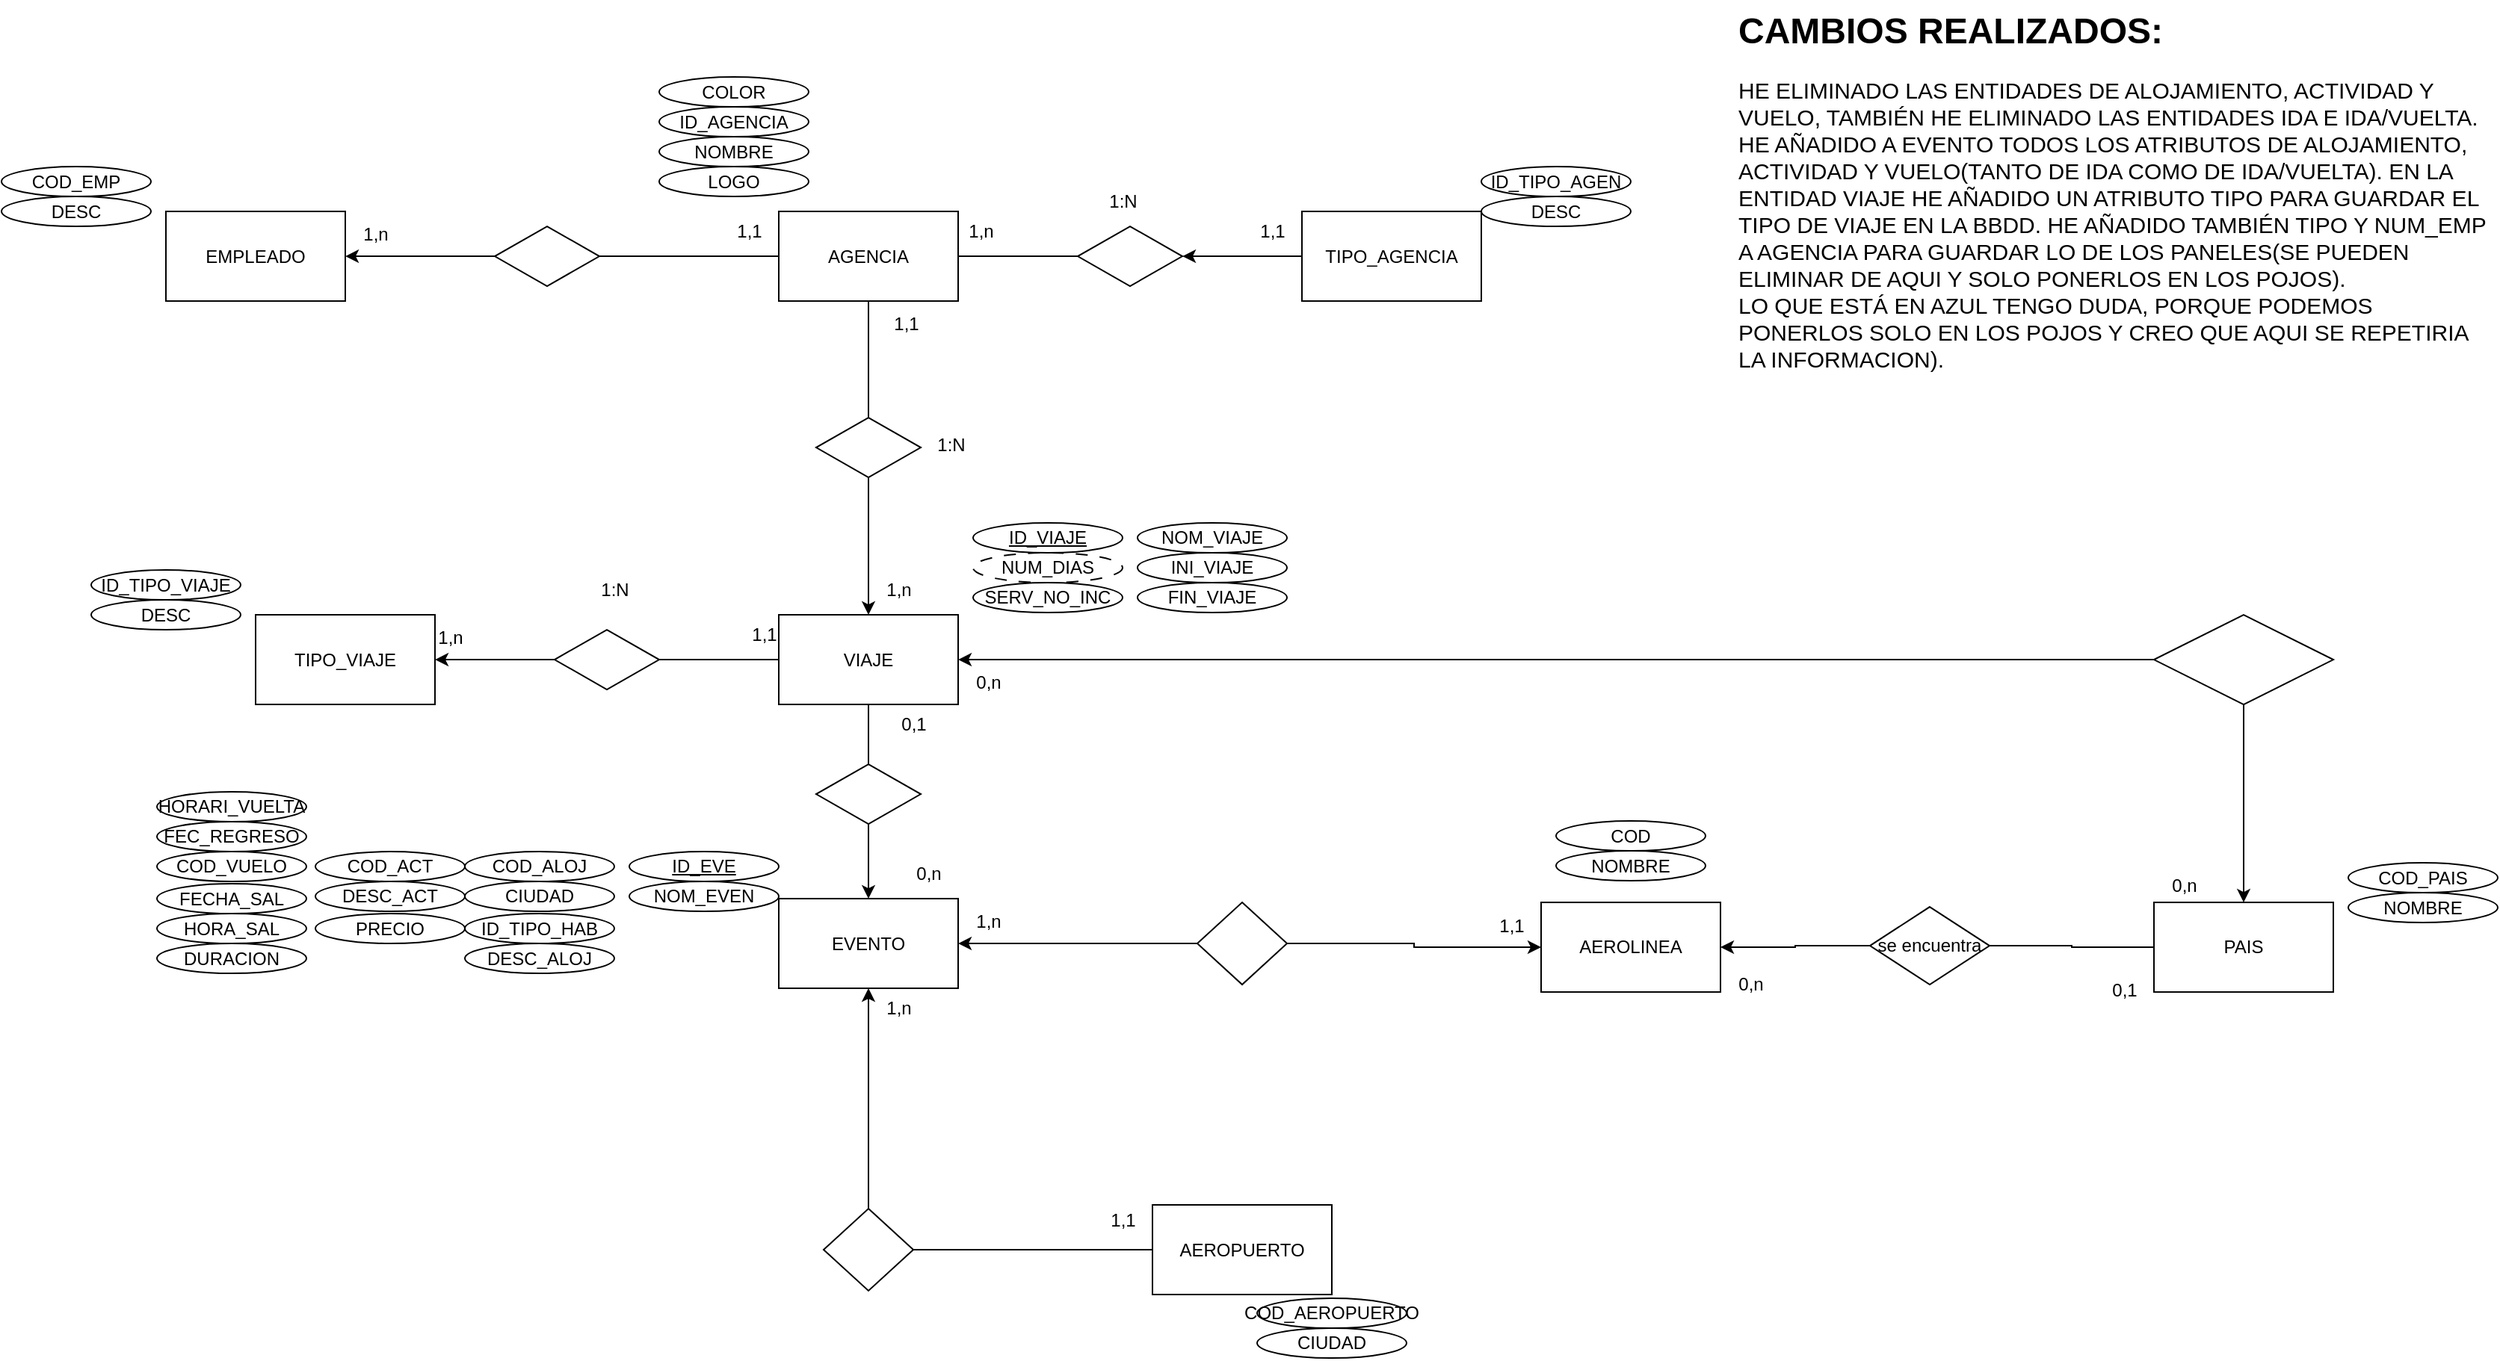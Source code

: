 <mxfile version="26.0.10" pages="3">
  <diagram name="Página-1" id="IXX4sXxR9n61sMsRVrgs">
    <mxGraphModel grid="1" page="1" gridSize="10" guides="1" tooltips="1" connect="1" arrows="1" fold="1" pageScale="1" pageWidth="827" pageHeight="1169" math="0" shadow="0">
      <root>
        <mxCell id="0" />
        <mxCell id="1" parent="0" />
        <mxCell id="qJpEwiQ49pHDcVvGQnz9-144" value="EVENTO" style="rounded=0;whiteSpace=wrap;html=1;" vertex="1" parent="1">
          <mxGeometry x="780" y="779.514" width="120" height="60" as="geometry" />
        </mxCell>
        <mxCell id="qJpEwiQ49pHDcVvGQnz9-145" value="" style="edgeStyle=orthogonalEdgeStyle;rounded=0;orthogonalLoop=1;jettySize=auto;html=1;endArrow=none;startFill=0;" edge="1" parent="1" source="qJpEwiQ49pHDcVvGQnz9-147" target="qJpEwiQ49pHDcVvGQnz9-155">
          <mxGeometry relative="1" as="geometry" />
        </mxCell>
        <mxCell id="qJpEwiQ49pHDcVvGQnz9-146" style="edgeStyle=orthogonalEdgeStyle;rounded=0;orthogonalLoop=1;jettySize=auto;html=1;entryX=0;entryY=0.5;entryDx=0;entryDy=0;endArrow=none;startFill=1;startArrow=classic;" edge="1" parent="1" source="qJpEwiQ49pHDcVvGQnz9-147" target="qJpEwiQ49pHDcVvGQnz9-239">
          <mxGeometry relative="1" as="geometry" />
        </mxCell>
        <mxCell id="qJpEwiQ49pHDcVvGQnz9-147" value="VIAJE" style="rounded=0;whiteSpace=wrap;html=1;" vertex="1" parent="1">
          <mxGeometry x="780" y="589.514" width="120" height="60" as="geometry" />
        </mxCell>
        <mxCell id="qJpEwiQ49pHDcVvGQnz9-151" style="edgeStyle=orthogonalEdgeStyle;rounded=0;orthogonalLoop=1;jettySize=auto;html=1;endArrow=none;startFill=1;startArrow=classic;exitX=0.5;exitY=1;exitDx=0;exitDy=0;entryX=0.5;entryY=0;entryDx=0;entryDy=0;" edge="1" parent="1" source="qJpEwiQ49pHDcVvGQnz9-144" target="qJpEwiQ49pHDcVvGQnz9-238">
          <mxGeometry relative="1" as="geometry">
            <mxPoint x="820" y="1490" as="targetPoint" />
            <mxPoint x="1200" y="1159.514" as="sourcePoint" />
          </mxGeometry>
        </mxCell>
        <mxCell id="qJpEwiQ49pHDcVvGQnz9-154" value="" style="edgeStyle=orthogonalEdgeStyle;rounded=0;orthogonalLoop=1;jettySize=auto;html=1;" edge="1" parent="1" source="qJpEwiQ49pHDcVvGQnz9-155" target="qJpEwiQ49pHDcVvGQnz9-144">
          <mxGeometry relative="1" as="geometry" />
        </mxCell>
        <mxCell id="qJpEwiQ49pHDcVvGQnz9-155" value="" style="rhombus;whiteSpace=wrap;html=1;" vertex="1" parent="1">
          <mxGeometry x="805" y="689.514" width="70" height="40" as="geometry" />
        </mxCell>
        <mxCell id="qJpEwiQ49pHDcVvGQnz9-156" value="" style="edgeStyle=orthogonalEdgeStyle;rounded=0;orthogonalLoop=1;jettySize=auto;html=1;endArrow=none;startFill=0;" edge="1" parent="1" source="qJpEwiQ49pHDcVvGQnz9-157" target="qJpEwiQ49pHDcVvGQnz9-260">
          <mxGeometry relative="1" as="geometry" />
        </mxCell>
        <mxCell id="qJpEwiQ49pHDcVvGQnz9-157" value="se encuentra" style="rhombus;whiteSpace=wrap;html=1;" vertex="1" parent="1">
          <mxGeometry x="1510" y="785.02" width="80" height="52" as="geometry" />
        </mxCell>
        <mxCell id="qJpEwiQ49pHDcVvGQnz9-161" value="NOM_VIAJE" style="ellipse;whiteSpace=wrap;html=1;" vertex="1" parent="1">
          <mxGeometry x="1020" y="528.004" width="100" height="20" as="geometry" />
        </mxCell>
        <mxCell id="qJpEwiQ49pHDcVvGQnz9-162" value="NUM_DIAS" style="ellipse;whiteSpace=wrap;html=1;dashed=1;dashPattern=8 8;" vertex="1" parent="1">
          <mxGeometry x="910" y="548.004" width="100" height="20" as="geometry" />
        </mxCell>
        <mxCell id="qJpEwiQ49pHDcVvGQnz9-163" value="SERV_NO_INC" style="ellipse;whiteSpace=wrap;html=1;" vertex="1" parent="1">
          <mxGeometry x="910" y="568.004" width="100" height="20" as="geometry" />
        </mxCell>
        <mxCell id="qJpEwiQ49pHDcVvGQnz9-164" value="FIN_VIAJE" style="ellipse;whiteSpace=wrap;html=1;" vertex="1" parent="1">
          <mxGeometry x="1020" y="568.004" width="100" height="20" as="geometry" />
        </mxCell>
        <mxCell id="qJpEwiQ49pHDcVvGQnz9-165" value="INI_VIAJE" style="ellipse;whiteSpace=wrap;html=1;" vertex="1" parent="1">
          <mxGeometry x="1020" y="548.004" width="100" height="20" as="geometry" />
        </mxCell>
        <mxCell id="qJpEwiQ49pHDcVvGQnz9-166" value="&lt;u&gt;ID_VIAJE&lt;/u&gt;" style="ellipse;whiteSpace=wrap;html=1;" vertex="1" parent="1">
          <mxGeometry x="910" y="528.004" width="100" height="20" as="geometry" />
        </mxCell>
        <mxCell id="qJpEwiQ49pHDcVvGQnz9-167" value="NOM_EVEN" style="ellipse;whiteSpace=wrap;html=1;" vertex="1" parent="1">
          <mxGeometry x="680" y="768.004" width="100" height="20" as="geometry" />
        </mxCell>
        <mxCell id="qJpEwiQ49pHDcVvGQnz9-173" value="HORARI_VUELTA" style="ellipse;whiteSpace=wrap;html=1;" vertex="1" parent="1">
          <mxGeometry x="364" y="708.004" width="100" height="20" as="geometry" />
        </mxCell>
        <mxCell id="qJpEwiQ49pHDcVvGQnz9-174" value="CIUDAD" style="ellipse;whiteSpace=wrap;html=1;" vertex="1" parent="1">
          <mxGeometry x="570" y="768.004" width="100" height="20" as="geometry" />
        </mxCell>
        <mxCell id="qJpEwiQ49pHDcVvGQnz9-177" value="DESC_ACT" style="ellipse;whiteSpace=wrap;html=1;" vertex="1" parent="1">
          <mxGeometry x="470" y="768.004" width="100" height="20" as="geometry" />
        </mxCell>
        <mxCell id="qJpEwiQ49pHDcVvGQnz9-179" value="PRECIO" style="ellipse;whiteSpace=wrap;html=1;" vertex="1" parent="1">
          <mxGeometry x="470" y="789.514" width="100" height="20" as="geometry" />
        </mxCell>
        <mxCell id="qJpEwiQ49pHDcVvGQnz9-180" value="" style="edgeStyle=orthogonalEdgeStyle;rounded=0;orthogonalLoop=1;jettySize=auto;html=1;" edge="1" parent="1" source="qJpEwiQ49pHDcVvGQnz9-185" target="qJpEwiQ49pHDcVvGQnz9-183">
          <mxGeometry relative="1" as="geometry">
            <Array as="points">
              <mxPoint x="835" y="482.514" />
            </Array>
          </mxGeometry>
        </mxCell>
        <mxCell id="qJpEwiQ49pHDcVvGQnz9-181" value="AGENCIA" style="rounded=0;whiteSpace=wrap;html=1;" vertex="1" parent="1">
          <mxGeometry x="780" y="319.514" width="120" height="60" as="geometry" />
        </mxCell>
        <mxCell id="qJpEwiQ49pHDcVvGQnz9-182" value="" style="edgeStyle=orthogonalEdgeStyle;rounded=0;orthogonalLoop=1;jettySize=auto;html=1;" edge="1" parent="1" source="qJpEwiQ49pHDcVvGQnz9-185" target="qJpEwiQ49pHDcVvGQnz9-147">
          <mxGeometry relative="1" as="geometry" />
        </mxCell>
        <mxCell id="qJpEwiQ49pHDcVvGQnz9-183" value="1:N" style="text;html=1;align=center;verticalAlign=middle;resizable=0;points=[];autosize=1;strokeColor=none;fillColor=none;" vertex="1" parent="1">
          <mxGeometry x="875" y="460.514" width="40" height="30" as="geometry" />
        </mxCell>
        <mxCell id="qJpEwiQ49pHDcVvGQnz9-184" value="" style="edgeStyle=orthogonalEdgeStyle;rounded=0;orthogonalLoop=1;jettySize=auto;html=1;endArrow=none;startFill=0;" edge="1" parent="1" source="qJpEwiQ49pHDcVvGQnz9-181" target="qJpEwiQ49pHDcVvGQnz9-185">
          <mxGeometry relative="1" as="geometry">
            <mxPoint x="835" y="389.514" as="sourcePoint" />
            <mxPoint x="860" y="482.514" as="targetPoint" />
            <Array as="points" />
          </mxGeometry>
        </mxCell>
        <mxCell id="qJpEwiQ49pHDcVvGQnz9-185" value="" style="rhombus;whiteSpace=wrap;html=1;" vertex="1" parent="1">
          <mxGeometry x="805" y="457.514" width="70" height="40" as="geometry" />
        </mxCell>
        <mxCell id="qJpEwiQ49pHDcVvGQnz9-186" value="COLOR" style="ellipse;whiteSpace=wrap;html=1;" vertex="1" parent="1">
          <mxGeometry x="700" y="229.514" width="100" height="20" as="geometry" />
        </mxCell>
        <mxCell id="qJpEwiQ49pHDcVvGQnz9-187" value="LOGO" style="ellipse;whiteSpace=wrap;html=1;" vertex="1" parent="1">
          <mxGeometry x="700" y="289.514" width="100" height="20" as="geometry" />
        </mxCell>
        <mxCell id="qJpEwiQ49pHDcVvGQnz9-188" value="NOMBRE" style="ellipse;whiteSpace=wrap;html=1;" vertex="1" parent="1">
          <mxGeometry x="700" y="269.514" width="100" height="20" as="geometry" />
        </mxCell>
        <mxCell id="qJpEwiQ49pHDcVvGQnz9-189" value="&lt;u&gt;ID_EVE&lt;/u&gt;" style="ellipse;whiteSpace=wrap;html=1;" vertex="1" parent="1">
          <mxGeometry x="680" y="748.004" width="100" height="20" as="geometry" />
        </mxCell>
        <mxCell id="qJpEwiQ49pHDcVvGQnz9-190" value="COD_ALOJ" style="ellipse;whiteSpace=wrap;html=1;" vertex="1" parent="1">
          <mxGeometry x="570" y="748.004" width="100" height="20" as="geometry" />
        </mxCell>
        <mxCell id="qJpEwiQ49pHDcVvGQnz9-193" value="COD_PAIS" style="ellipse;whiteSpace=wrap;html=1;" vertex="1" parent="1">
          <mxGeometry x="1830" y="755.514" width="100" height="20" as="geometry" />
        </mxCell>
        <mxCell id="qJpEwiQ49pHDcVvGQnz9-194" value="NOMBRE" style="ellipse;whiteSpace=wrap;html=1;" vertex="1" parent="1">
          <mxGeometry x="1830" y="775.514" width="100" height="20" as="geometry" />
        </mxCell>
        <mxCell id="qJpEwiQ49pHDcVvGQnz9-195" value="ID_AGENCIA" style="ellipse;whiteSpace=wrap;html=1;" vertex="1" parent="1">
          <mxGeometry x="700" y="249.514" width="100" height="20" as="geometry" />
        </mxCell>
        <mxCell id="qJpEwiQ49pHDcVvGQnz9-196" value="" style="edgeStyle=orthogonalEdgeStyle;rounded=0;orthogonalLoop=1;jettySize=auto;html=1;endArrow=none;startFill=1;startArrow=classic;" edge="1" parent="1" source="qJpEwiQ49pHDcVvGQnz9-197" target="qJpEwiQ49pHDcVvGQnz9-201">
          <mxGeometry relative="1" as="geometry" />
        </mxCell>
        <mxCell id="qJpEwiQ49pHDcVvGQnz9-197" value="EMPLEADO" style="rounded=0;whiteSpace=wrap;html=1;" vertex="1" parent="1">
          <mxGeometry x="370" y="319.514" width="120" height="60" as="geometry" />
        </mxCell>
        <mxCell id="qJpEwiQ49pHDcVvGQnz9-198" value="COD_EMP" style="ellipse;whiteSpace=wrap;html=1;" vertex="1" parent="1">
          <mxGeometry x="260" y="289.514" width="100" height="20" as="geometry" />
        </mxCell>
        <mxCell id="qJpEwiQ49pHDcVvGQnz9-199" value="DESC" style="ellipse;whiteSpace=wrap;html=1;" vertex="1" parent="1">
          <mxGeometry x="260" y="309.514" width="100" height="20" as="geometry" />
        </mxCell>
        <mxCell id="qJpEwiQ49pHDcVvGQnz9-200" style="edgeStyle=orthogonalEdgeStyle;rounded=0;orthogonalLoop=1;jettySize=auto;html=1;entryX=0;entryY=0.5;entryDx=0;entryDy=0;endArrow=none;startFill=0;" edge="1" parent="1" source="qJpEwiQ49pHDcVvGQnz9-201" target="qJpEwiQ49pHDcVvGQnz9-181">
          <mxGeometry relative="1" as="geometry">
            <Array as="points">
              <mxPoint x="690" y="350" />
              <mxPoint x="690" y="350" />
            </Array>
          </mxGeometry>
        </mxCell>
        <mxCell id="qJpEwiQ49pHDcVvGQnz9-201" value="" style="rhombus;whiteSpace=wrap;html=1;" vertex="1" parent="1">
          <mxGeometry x="590" y="329.514" width="70" height="40" as="geometry" />
        </mxCell>
        <mxCell id="qJpEwiQ49pHDcVvGQnz9-202" value="COD_VUELO" style="ellipse;whiteSpace=wrap;html=1;" vertex="1" parent="1">
          <mxGeometry x="364" y="748.004" width="100" height="20" as="geometry" />
        </mxCell>
        <mxCell id="qJpEwiQ49pHDcVvGQnz9-203" value="" style="edgeStyle=orthogonalEdgeStyle;rounded=0;orthogonalLoop=1;jettySize=auto;html=1;endArrow=none;startFill=1;startArrow=classic;" edge="1" parent="1" source="qJpEwiQ49pHDcVvGQnz9-204" target="qJpEwiQ49pHDcVvGQnz9-157">
          <mxGeometry relative="1" as="geometry" />
        </mxCell>
        <mxCell id="qJpEwiQ49pHDcVvGQnz9-204" value="AEROLINEA" style="rounded=0;whiteSpace=wrap;html=1;" vertex="1" parent="1">
          <mxGeometry x="1290" y="782.024" width="120" height="60" as="geometry" />
        </mxCell>
        <mxCell id="qJpEwiQ49pHDcVvGQnz9-205" value="NOMBRE" style="ellipse;whiteSpace=wrap;html=1;" vertex="1" parent="1">
          <mxGeometry x="1300" y="747.514" width="100" height="20" as="geometry" />
        </mxCell>
        <mxCell id="qJpEwiQ49pHDcVvGQnz9-206" value="COD" style="ellipse;whiteSpace=wrap;html=1;" vertex="1" parent="1">
          <mxGeometry x="1300" y="727.514" width="100" height="20" as="geometry" />
        </mxCell>
        <mxCell id="qJpEwiQ49pHDcVvGQnz9-210" value="FECHA_SAL" style="ellipse;whiteSpace=wrap;html=1;" vertex="1" parent="1">
          <mxGeometry x="364" y="769.514" width="100" height="20" as="geometry" />
        </mxCell>
        <mxCell id="qJpEwiQ49pHDcVvGQnz9-211" value="DURACION" style="ellipse;whiteSpace=wrap;html=1;" vertex="1" parent="1">
          <mxGeometry x="364" y="809.514" width="100" height="20" as="geometry" />
        </mxCell>
        <mxCell id="qJpEwiQ49pHDcVvGQnz9-212" value="HORA_SAL" style="ellipse;whiteSpace=wrap;html=1;" vertex="1" parent="1">
          <mxGeometry x="364" y="789.514" width="100" height="20" as="geometry" />
        </mxCell>
        <mxCell id="qJpEwiQ49pHDcVvGQnz9-213" value="FEC_REGRESO" style="ellipse;whiteSpace=wrap;html=1;" vertex="1" parent="1">
          <mxGeometry x="364" y="728.004" width="100" height="20" as="geometry" />
        </mxCell>
        <mxCell id="qJpEwiQ49pHDcVvGQnz9-214" value="ID_TIPO_AGEN" style="ellipse;whiteSpace=wrap;html=1;" vertex="1" parent="1">
          <mxGeometry x="1250" y="289.514" width="100" height="20" as="geometry" />
        </mxCell>
        <mxCell id="qJpEwiQ49pHDcVvGQnz9-218" value="ID_TIPO_HAB" style="ellipse;whiteSpace=wrap;html=1;" vertex="1" parent="1">
          <mxGeometry x="570" y="789.514" width="100" height="20" as="geometry" />
        </mxCell>
        <mxCell id="qJpEwiQ49pHDcVvGQnz9-219" value="DESC_ALOJ" style="ellipse;whiteSpace=wrap;html=1;" vertex="1" parent="1">
          <mxGeometry x="570" y="809.514" width="100" height="20" as="geometry" />
        </mxCell>
        <mxCell id="qJpEwiQ49pHDcVvGQnz9-220" value="" style="edgeStyle=orthogonalEdgeStyle;rounded=0;orthogonalLoop=1;jettySize=auto;html=1;endArrow=classic;startFill=0;endFill=1;" edge="1" parent="1" source="qJpEwiQ49pHDcVvGQnz9-221" target="qJpEwiQ49pHDcVvGQnz9-224">
          <mxGeometry relative="1" as="geometry" />
        </mxCell>
        <mxCell id="qJpEwiQ49pHDcVvGQnz9-221" value="TIPO_AGENCIA" style="rounded=0;whiteSpace=wrap;html=1;" vertex="1" parent="1">
          <mxGeometry x="1130" y="319.514" width="120" height="60" as="geometry" />
        </mxCell>
        <mxCell id="qJpEwiQ49pHDcVvGQnz9-222" value="DESC" style="ellipse;whiteSpace=wrap;html=1;" vertex="1" parent="1">
          <mxGeometry x="1250" y="309.514" width="100" height="20" as="geometry" />
        </mxCell>
        <mxCell id="qJpEwiQ49pHDcVvGQnz9-223" value="" style="edgeStyle=orthogonalEdgeStyle;rounded=0;orthogonalLoop=1;jettySize=auto;html=1;endArrow=none;startFill=0;" edge="1" parent="1" source="qJpEwiQ49pHDcVvGQnz9-224" target="qJpEwiQ49pHDcVvGQnz9-181">
          <mxGeometry relative="1" as="geometry" />
        </mxCell>
        <mxCell id="qJpEwiQ49pHDcVvGQnz9-224" value="" style="rhombus;whiteSpace=wrap;html=1;" vertex="1" parent="1">
          <mxGeometry x="980" y="329.514" width="70" height="40" as="geometry" />
        </mxCell>
        <mxCell id="qJpEwiQ49pHDcVvGQnz9-225" value="" style="edgeStyle=orthogonalEdgeStyle;rounded=0;orthogonalLoop=1;jettySize=auto;html=1;endArrow=none;startFill=1;startArrow=classic;" edge="1" parent="1" source="qJpEwiQ49pHDcVvGQnz9-226" target="qJpEwiQ49pHDcVvGQnz9-228">
          <mxGeometry relative="1" as="geometry" />
        </mxCell>
        <mxCell id="qJpEwiQ49pHDcVvGQnz9-226" value="TIPO_VIAJE" style="rounded=0;whiteSpace=wrap;html=1;" vertex="1" parent="1">
          <mxGeometry x="430" y="589.514" width="120" height="60" as="geometry" />
        </mxCell>
        <mxCell id="qJpEwiQ49pHDcVvGQnz9-227" value="" style="edgeStyle=orthogonalEdgeStyle;rounded=0;orthogonalLoop=1;jettySize=auto;html=1;endArrow=none;startFill=0;" edge="1" parent="1" source="qJpEwiQ49pHDcVvGQnz9-228" target="qJpEwiQ49pHDcVvGQnz9-147">
          <mxGeometry relative="1" as="geometry" />
        </mxCell>
        <mxCell id="qJpEwiQ49pHDcVvGQnz9-228" value="" style="rhombus;whiteSpace=wrap;html=1;" vertex="1" parent="1">
          <mxGeometry x="630" y="599.514" width="70" height="40" as="geometry" />
        </mxCell>
        <mxCell id="qJpEwiQ49pHDcVvGQnz9-229" value="ID_TIPO_VIAJE" style="ellipse;whiteSpace=wrap;html=1;" vertex="1" parent="1">
          <mxGeometry x="320" y="559.514" width="100" height="20" as="geometry" />
        </mxCell>
        <mxCell id="qJpEwiQ49pHDcVvGQnz9-230" value="&lt;font style=&quot;color: rgb(0, 0, 0);&quot;&gt;DESC&lt;/font&gt;" style="ellipse;whiteSpace=wrap;html=1;" vertex="1" parent="1">
          <mxGeometry x="320" y="579.514" width="100" height="20" as="geometry" />
        </mxCell>
        <mxCell id="qJpEwiQ49pHDcVvGQnz9-231" value="1:N" style="text;html=1;align=center;verticalAlign=middle;resizable=0;points=[];autosize=1;strokeColor=none;fillColor=none;" vertex="1" parent="1">
          <mxGeometry x="650" y="558" width="40" height="30" as="geometry" />
        </mxCell>
        <mxCell id="qJpEwiQ49pHDcVvGQnz9-232" value="1:N" style="text;html=1;align=center;verticalAlign=middle;resizable=0;points=[];autosize=1;strokeColor=none;fillColor=none;" vertex="1" parent="1">
          <mxGeometry x="990" y="298" width="40" height="30" as="geometry" />
        </mxCell>
        <mxCell id="qJpEwiQ49pHDcVvGQnz9-234" value="AEROPUERTO" style="rounded=0;whiteSpace=wrap;html=1;" vertex="1" parent="1">
          <mxGeometry x="1030" y="984.504" width="120" height="60" as="geometry" />
        </mxCell>
        <mxCell id="qJpEwiQ49pHDcVvGQnz9-235" value="CIUDAD" style="ellipse;whiteSpace=wrap;html=1;" vertex="1" parent="1">
          <mxGeometry x="1100" y="1067.004" width="100" height="20" as="geometry" />
        </mxCell>
        <mxCell id="qJpEwiQ49pHDcVvGQnz9-236" value="COD_AEROPUERTO" style="ellipse;whiteSpace=wrap;html=1;" vertex="1" parent="1">
          <mxGeometry x="1100" y="1047.004" width="100" height="20" as="geometry" />
        </mxCell>
        <mxCell id="qJpEwiQ49pHDcVvGQnz9-237" value="" style="edgeStyle=orthogonalEdgeStyle;rounded=0;orthogonalLoop=1;jettySize=auto;html=1;endArrow=none;startFill=0;" edge="1" parent="1" source="qJpEwiQ49pHDcVvGQnz9-238" target="qJpEwiQ49pHDcVvGQnz9-234">
          <mxGeometry relative="1" as="geometry" />
        </mxCell>
        <mxCell id="qJpEwiQ49pHDcVvGQnz9-238" value="" style="rhombus;whiteSpace=wrap;html=1;rounded=0;" vertex="1" parent="1">
          <mxGeometry x="810" y="987.004" width="60" height="55" as="geometry" />
        </mxCell>
        <mxCell id="qJpEwiQ49pHDcVvGQnz9-239" value="" style="rhombus;whiteSpace=wrap;html=1;" vertex="1" parent="1">
          <mxGeometry x="1700" y="589.51" width="120" height="60" as="geometry" />
        </mxCell>
        <mxCell id="qJpEwiQ49pHDcVvGQnz9-240" value="COD_ACT" style="ellipse;whiteSpace=wrap;html=1;" vertex="1" parent="1">
          <mxGeometry x="470" y="748.004" width="100" height="20" as="geometry" />
        </mxCell>
        <mxCell id="qJpEwiQ49pHDcVvGQnz9-241" value="1,1" style="text;html=1;align=center;verticalAlign=middle;resizable=0;points=[];autosize=1;strokeColor=none;fillColor=none;" vertex="1" parent="1">
          <mxGeometry x="740" y="318" width="40" height="30" as="geometry" />
        </mxCell>
        <mxCell id="qJpEwiQ49pHDcVvGQnz9-242" value="1,n" style="text;html=1;align=center;verticalAlign=middle;resizable=0;points=[];autosize=1;strokeColor=none;fillColor=none;" vertex="1" parent="1">
          <mxGeometry x="490" y="319.51" width="40" height="30" as="geometry" />
        </mxCell>
        <mxCell id="qJpEwiQ49pHDcVvGQnz9-243" value="1,1" style="text;html=1;align=center;verticalAlign=middle;resizable=0;points=[];autosize=1;strokeColor=none;fillColor=none;" vertex="1" parent="1">
          <mxGeometry x="1090" y="318" width="40" height="30" as="geometry" />
        </mxCell>
        <mxCell id="qJpEwiQ49pHDcVvGQnz9-244" value="1,n" style="text;html=1;align=center;verticalAlign=middle;resizable=0;points=[];autosize=1;strokeColor=none;fillColor=none;" vertex="1" parent="1">
          <mxGeometry x="895" y="318" width="40" height="30" as="geometry" />
        </mxCell>
        <mxCell id="qJpEwiQ49pHDcVvGQnz9-245" value="1,n" style="text;html=1;align=center;verticalAlign=middle;resizable=0;points=[];autosize=1;strokeColor=none;fillColor=none;" vertex="1" parent="1">
          <mxGeometry x="840" y="558" width="40" height="30" as="geometry" />
        </mxCell>
        <mxCell id="qJpEwiQ49pHDcVvGQnz9-246" value="1,1" style="text;html=1;align=center;verticalAlign=middle;resizable=0;points=[];autosize=1;strokeColor=none;fillColor=none;" vertex="1" parent="1">
          <mxGeometry x="845" y="379.51" width="40" height="30" as="geometry" />
        </mxCell>
        <mxCell id="qJpEwiQ49pHDcVvGQnz9-247" value="1,n" style="text;html=1;align=center;verticalAlign=middle;resizable=0;points=[];autosize=1;strokeColor=none;fillColor=none;" vertex="1" parent="1">
          <mxGeometry x="540" y="589.51" width="40" height="30" as="geometry" />
        </mxCell>
        <mxCell id="qJpEwiQ49pHDcVvGQnz9-248" value="1,1" style="text;html=1;align=center;verticalAlign=middle;resizable=0;points=[];autosize=1;strokeColor=none;fillColor=none;" vertex="1" parent="1">
          <mxGeometry x="750" y="588" width="40" height="30" as="geometry" />
        </mxCell>
        <mxCell id="qJpEwiQ49pHDcVvGQnz9-251" value="1,1" style="text;html=1;align=center;verticalAlign=middle;resizable=0;points=[];autosize=1;strokeColor=none;fillColor=none;" vertex="1" parent="1">
          <mxGeometry x="990" y="980" width="40" height="30" as="geometry" />
        </mxCell>
        <mxCell id="qJpEwiQ49pHDcVvGQnz9-257" value="0,n" style="text;html=1;align=center;verticalAlign=middle;resizable=0;points=[];autosize=1;strokeColor=none;fillColor=none;" vertex="1" parent="1">
          <mxGeometry x="1410" y="822.02" width="40" height="30" as="geometry" />
        </mxCell>
        <mxCell id="qJpEwiQ49pHDcVvGQnz9-258" value="0,n" style="text;html=1;align=center;verticalAlign=middle;resizable=0;points=[];autosize=1;strokeColor=none;fillColor=none;" vertex="1" parent="1">
          <mxGeometry x="900" y="619.51" width="40" height="30" as="geometry" />
        </mxCell>
        <mxCell id="qJpEwiQ49pHDcVvGQnz9-259" value="" style="edgeStyle=orthogonalEdgeStyle;rounded=0;orthogonalLoop=1;jettySize=auto;html=1;" edge="1" parent="1" source="qJpEwiQ49pHDcVvGQnz9-239" target="qJpEwiQ49pHDcVvGQnz9-260">
          <mxGeometry relative="1" as="geometry">
            <mxPoint x="2340" y="1460" as="targetPoint" />
            <Array as="points" />
            <mxPoint x="2340" y="650" as="sourcePoint" />
          </mxGeometry>
        </mxCell>
        <mxCell id="qJpEwiQ49pHDcVvGQnz9-260" value="PAIS" style="rounded=0;whiteSpace=wrap;html=1;" vertex="1" parent="1">
          <mxGeometry x="1700" y="782.024" width="120" height="60" as="geometry" />
        </mxCell>
        <mxCell id="qJpEwiQ49pHDcVvGQnz9-261" value="0,1" style="text;html=1;align=center;verticalAlign=middle;resizable=0;points=[];autosize=1;strokeColor=none;fillColor=none;" vertex="1" parent="1">
          <mxGeometry x="1660" y="825.51" width="40" height="30" as="geometry" />
        </mxCell>
        <mxCell id="qJpEwiQ49pHDcVvGQnz9-262" value="0,n" style="text;html=1;align=center;verticalAlign=middle;resizable=0;points=[];autosize=1;strokeColor=none;fillColor=none;" vertex="1" parent="1">
          <mxGeometry x="1700" y="755.51" width="40" height="30" as="geometry" />
        </mxCell>
        <mxCell id="qJpEwiQ49pHDcVvGQnz9-263" value="0,n" style="text;html=1;align=center;verticalAlign=middle;resizable=0;points=[];autosize=1;strokeColor=none;fillColor=none;" vertex="1" parent="1">
          <mxGeometry x="860" y="748" width="40" height="30" as="geometry" />
        </mxCell>
        <mxCell id="qJpEwiQ49pHDcVvGQnz9-264" value="0,1" style="text;html=1;align=center;verticalAlign=middle;resizable=0;points=[];autosize=1;strokeColor=none;fillColor=none;" vertex="1" parent="1">
          <mxGeometry x="850" y="648" width="40" height="30" as="geometry" />
        </mxCell>
        <mxCell id="qJpEwiQ49pHDcVvGQnz9-286" style="edgeStyle=orthogonalEdgeStyle;rounded=0;orthogonalLoop=1;jettySize=auto;html=1;entryX=0;entryY=0.5;entryDx=0;entryDy=0;" edge="1" parent="1" source="qJpEwiQ49pHDcVvGQnz9-285" target="qJpEwiQ49pHDcVvGQnz9-204">
          <mxGeometry relative="1" as="geometry" />
        </mxCell>
        <mxCell id="qJpEwiQ49pHDcVvGQnz9-287" style="edgeStyle=orthogonalEdgeStyle;rounded=0;orthogonalLoop=1;jettySize=auto;html=1;entryX=1;entryY=0.5;entryDx=0;entryDy=0;" edge="1" parent="1" source="qJpEwiQ49pHDcVvGQnz9-285" target="qJpEwiQ49pHDcVvGQnz9-144">
          <mxGeometry relative="1" as="geometry" />
        </mxCell>
        <mxCell id="qJpEwiQ49pHDcVvGQnz9-285" value="" style="rhombus;whiteSpace=wrap;html=1;rounded=0;" vertex="1" parent="1">
          <mxGeometry x="1060" y="782.014" width="60" height="55" as="geometry" />
        </mxCell>
        <mxCell id="qJpEwiQ49pHDcVvGQnz9-288" value="1,n" style="text;html=1;align=center;verticalAlign=middle;resizable=0;points=[];autosize=1;strokeColor=none;fillColor=none;" vertex="1" parent="1">
          <mxGeometry x="840" y="838" width="40" height="30" as="geometry" />
        </mxCell>
        <mxCell id="qJpEwiQ49pHDcVvGQnz9-289" value="1,n" style="text;html=1;align=center;verticalAlign=middle;resizable=0;points=[];autosize=1;strokeColor=none;fillColor=none;" vertex="1" parent="1">
          <mxGeometry x="900" y="779.51" width="40" height="30" as="geometry" />
        </mxCell>
        <mxCell id="qJpEwiQ49pHDcVvGQnz9-290" value="1,1" style="text;html=1;align=center;verticalAlign=middle;resizable=0;points=[];autosize=1;strokeColor=none;fillColor=none;" vertex="1" parent="1">
          <mxGeometry x="1250" y="783" width="40" height="30" as="geometry" />
        </mxCell>
        <mxCell id="qJpEwiQ49pHDcVvGQnz9-292" value="&lt;h1 style=&quot;margin-top: 0px;&quot;&gt;CAMBIOS REALIZADOS:&lt;/h1&gt;&lt;div&gt;&lt;font style=&quot;font-size: 15px;&quot;&gt;HE ELIMINADO LAS ENTIDADES DE ALOJAMIENTO, ACTIVIDAD Y VUELO, TAMBIÉN HE ELIMINADO LAS ENTIDADES IDA E IDA/VUELTA. HE AÑADIDO A EVENTO TODOS LOS ATRIBUTOS DE ALOJAMIENTO, ACTIVIDAD Y VUELO(TANTO DE IDA COMO DE IDA/VUELTA). EN LA ENTIDAD VIAJE HE AÑADIDO UN ATRIBUTO TIPO PARA GUARDAR EL TIPO DE VIAJE EN LA BBDD. HE AÑADIDO TAMBIÉN TIPO Y NUM_EMP A AGENCIA PARA GUARDAR LO DE LOS PANELES(SE PUEDEN ELIMINAR DE AQUI Y SOLO PONERLOS EN LOS POJOS).&amp;nbsp;&lt;/font&gt;&lt;/div&gt;&lt;div&gt;&lt;font style=&quot;font-size: 15px;&quot;&gt;LO QUE ESTÁ EN AZUL TENGO DUDA, PORQUE PODEMOS PONERLOS SOLO EN LOS POJOS Y CREO QUE AQUI SE REPETIRIA LA INFORMACION).&lt;/font&gt;&lt;/div&gt;" style="text;html=1;whiteSpace=wrap;overflow=hidden;rounded=0;" vertex="1" parent="1">
          <mxGeometry x="1420" y="178" width="510" height="352" as="geometry" />
        </mxCell>
      </root>
    </mxGraphModel>
  </diagram>
  <diagram id="gKjttt76lxUI3Ys00zkU" name="Página-2">
    <mxGraphModel grid="1" page="1" gridSize="10" guides="1" tooltips="1" connect="1" arrows="1" fold="1" pageScale="1" pageWidth="827" pageHeight="1169" math="0" shadow="0">
      <root>
        <mxCell id="0" />
        <mxCell id="1" parent="0" />
        <mxCell id="LbfAh37r68WvNDsCwZ9p-2" value="&lt;h1 style=&quot;margin-top: 0px;&quot;&gt;&lt;font size=&quot;1&quot;&gt;VIAJE (&lt;u&gt;ID_VIAJE&lt;/u&gt;, NOM_VIAJE, DURACION, FEC_INI, FEC_FIN, SERV_NO_INC, ID_AGENCIA)&lt;/font&gt;&lt;/h1&gt;" style="text;html=1;whiteSpace=wrap;overflow=hidden;rounded=0;" vertex="1" parent="1">
          <mxGeometry x="39" y="290" width="750" height="40" as="geometry" />
        </mxCell>
        <mxCell id="LbfAh37r68WvNDsCwZ9p-3" value="&lt;h1 style=&quot;margin-top: 0px;&quot;&gt;&lt;font size=&quot;1&quot;&gt;AGENCIA (&lt;u&gt;ID_AGENCIA&lt;/u&gt;, NOMBRE, LOGO, COLOR,&amp;nbsp; ID_TIPO_AGEN)&lt;/font&gt;&lt;/h1&gt;&lt;div&gt;&lt;font size=&quot;1&quot;&gt;&lt;br&gt;&lt;/font&gt;&lt;/div&gt;" style="text;html=1;whiteSpace=wrap;overflow=hidden;rounded=0;" vertex="1" parent="1">
          <mxGeometry x="39" y="50" width="750" height="40" as="geometry" />
        </mxCell>
        <mxCell id="LbfAh37r68WvNDsCwZ9p-4" value="&lt;h1 style=&quot;margin-top: 0px;&quot;&gt;&lt;font size=&quot;1&quot;&gt;EMPLEADO (&lt;u&gt;COD_EMP&lt;/u&gt;, DESC_EMP, ID_AGENCIA)&lt;/font&gt;&lt;/h1&gt;" style="text;html=1;whiteSpace=wrap;overflow=hidden;rounded=0;" vertex="1" parent="1">
          <mxGeometry x="39" y="130" width="750" height="40" as="geometry" />
        </mxCell>
        <mxCell id="LbfAh37r68WvNDsCwZ9p-5" value="&lt;h1 style=&quot;margin-top: 0px;&quot;&gt;&lt;font size=&quot;1&quot;&gt;EVENTO (&lt;u&gt;ID_EVENTO&lt;/u&gt;, NOM_EVENTO, HORA_VUELTA, HORA_SALIDA, CIUDAD, PRECIO, COD_VUELO, FECHA, DURACION, ID_VIAJE, COD_AEROPUERTO, COD_AE)&amp;nbsp;&lt;/font&gt;&lt;/h1&gt;" style="text;html=1;whiteSpace=wrap;overflow=hidden;rounded=0;" vertex="1" parent="1">
          <mxGeometry x="39" y="450" width="751" height="70" as="geometry" />
        </mxCell>
        <mxCell id="LbfAh37r68WvNDsCwZ9p-6" value="&lt;h1 style=&quot;margin-top: 0px;&quot;&gt;&lt;font size=&quot;1&quot;&gt;TIPO_AGENCIA (&lt;u&gt;ID_TIPO_AGEN&lt;/u&gt;, DESC_TIPO_AGEN)&lt;/font&gt;&lt;/h1&gt;&lt;div&gt;&lt;font size=&quot;1&quot;&gt;&lt;br&gt;&lt;/font&gt;&lt;/div&gt;" style="text;html=1;whiteSpace=wrap;overflow=hidden;rounded=0;" vertex="1" parent="1">
          <mxGeometry x="39" y="210" width="750" height="40" as="geometry" />
        </mxCell>
        <mxCell id="LbfAh37r68WvNDsCwZ9p-8" value="&lt;h1 style=&quot;margin-top: 0px;&quot;&gt;&lt;font size=&quot;1&quot;&gt;TIPO_VIAJE (&lt;u&gt;ID_TIPO_VIAJE&lt;/u&gt;, DESC_TIPO_VIAJE, ID_VIAJE)&lt;/font&gt;&lt;/h1&gt;" style="text;html=1;whiteSpace=wrap;overflow=hidden;rounded=0;" vertex="1" parent="1">
          <mxGeometry x="39" y="370" width="750" height="40" as="geometry" />
        </mxCell>
        <mxCell id="LbfAh37r68WvNDsCwZ9p-9" value="&lt;h1 style=&quot;margin-top: 0px;&quot;&gt;&lt;font size=&quot;1&quot;&gt;AEROLINEA (&lt;u&gt;COD_AE&lt;/u&gt;, NOM_AE, COD_PAIS)&lt;/font&gt;&lt;/h1&gt;" style="text;html=1;whiteSpace=wrap;overflow=hidden;rounded=0;" vertex="1" parent="1">
          <mxGeometry x="39" y="530" width="750" height="40" as="geometry" />
        </mxCell>
        <mxCell id="wGsP19ta1iY_TaIUwSXP-1" value="&lt;h1 style=&quot;margin-top: 0px;&quot;&gt;&lt;font size=&quot;1&quot;&gt;AEROPUERTO (&lt;u&gt;COD_AEROPUERTO&lt;/u&gt;, CIUDAD)&lt;/font&gt;&lt;/h1&gt;" style="text;html=1;whiteSpace=wrap;overflow=hidden;rounded=0;" vertex="1" parent="1">
          <mxGeometry x="39" y="610" width="750" height="40" as="geometry" />
        </mxCell>
        <mxCell id="OK3JZ4ckRoj7QDglTPEY-1" value="&lt;h1 style=&quot;margin-top: 0px;&quot;&gt;&lt;font size=&quot;1&quot;&gt;PAIS (&lt;u&gt;COD_PAIS&lt;/u&gt;, NOM_PAIS)&lt;/font&gt;&lt;/h1&gt;" style="text;html=1;whiteSpace=wrap;overflow=hidden;rounded=0;" vertex="1" parent="1">
          <mxGeometry x="39" y="690" width="750" height="40" as="geometry" />
        </mxCell>
        <mxCell id="OK3JZ4ckRoj7QDglTPEY-3" value="" style="endArrow=classic;html=1;rounded=0;entryX=0.103;entryY=0.95;entryDx=0;entryDy=0;entryPerimeter=0;" edge="1" parent="1" target="LbfAh37r68WvNDsCwZ9p-3">
          <mxGeometry width="50" height="50" relative="1" as="geometry">
            <mxPoint x="230" y="150" as="sourcePoint" />
            <mxPoint x="440" y="220" as="targetPoint" />
          </mxGeometry>
        </mxCell>
        <mxCell id="OK3JZ4ckRoj7QDglTPEY-4" value="" style="endArrow=classic;html=1;rounded=0;exitX=0.374;exitY=0.89;exitDx=0;exitDy=0;exitPerimeter=0;entryX=0.161;entryY=0.5;entryDx=0;entryDy=0;entryPerimeter=0;" edge="1" parent="1" source="LbfAh37r68WvNDsCwZ9p-3" target="LbfAh37r68WvNDsCwZ9p-6">
          <mxGeometry width="50" height="50" relative="1" as="geometry">
            <mxPoint x="390" y="270" as="sourcePoint" />
            <mxPoint x="440" y="220" as="targetPoint" />
            <Array as="points">
              <mxPoint x="320" y="190" />
              <mxPoint x="160" y="190" />
            </Array>
          </mxGeometry>
        </mxCell>
        <mxCell id="OK3JZ4ckRoj7QDglTPEY-6" value="" style="endArrow=classic;html=1;rounded=0;entryX=0.1;entryY=0.99;entryDx=0;entryDy=0;entryPerimeter=0;" edge="1" parent="1" target="LbfAh37r68WvNDsCwZ9p-2">
          <mxGeometry width="50" height="50" relative="1" as="geometry">
            <mxPoint x="286" y="380" as="sourcePoint" />
            <mxPoint x="440" y="320" as="targetPoint" />
            <Array as="points">
              <mxPoint x="286" y="360" />
              <mxPoint x="114" y="360" />
            </Array>
          </mxGeometry>
        </mxCell>
        <mxCell id="OK3JZ4ckRoj7QDglTPEY-7" value="" style="endArrow=classic;html=1;rounded=0;entryX=0.079;entryY=0.92;entryDx=0;entryDy=0;entryPerimeter=0;exitX=0.841;exitY=0.25;exitDx=0;exitDy=0;exitPerimeter=0;" edge="1" parent="1" source="LbfAh37r68WvNDsCwZ9p-5" target="LbfAh37r68WvNDsCwZ9p-2">
          <mxGeometry width="50" height="50" relative="1" as="geometry">
            <mxPoint x="390" y="470" as="sourcePoint" />
            <mxPoint x="440" y="420" as="targetPoint" />
            <Array as="points">
              <mxPoint x="670" y="444" />
              <mxPoint x="10" y="444" />
              <mxPoint x="10" y="360" />
              <mxPoint x="98" y="360" />
            </Array>
          </mxGeometry>
        </mxCell>
        <mxCell id="OK3JZ4ckRoj7QDglTPEY-8" value="" style="endArrow=classic;html=1;rounded=0;exitX=0.236;exitY=0.99;exitDx=0;exitDy=0;exitPerimeter=0;" edge="1" parent="1" source="LbfAh37r68WvNDsCwZ9p-9">
          <mxGeometry width="50" height="50" relative="1" as="geometry">
            <mxPoint x="390" y="570" as="sourcePoint" />
            <mxPoint x="90" y="710" as="targetPoint" />
            <Array as="points">
              <mxPoint x="216" y="610" />
              <mxPoint x="340" y="610" />
              <mxPoint x="340" y="690" />
              <mxPoint x="90" y="690" />
            </Array>
          </mxGeometry>
        </mxCell>
        <mxCell id="5Z4HyPAZTUCMWE05kZSY-1" value="" style="endArrow=classic;html=1;rounded=0;exitX=0.575;exitY=0.5;exitDx=0;exitDy=0;exitPerimeter=0;entryX=0.077;entryY=0.99;entryDx=0;entryDy=0;entryPerimeter=0;" edge="1" parent="1" source="LbfAh37r68WvNDsCwZ9p-2" target="LbfAh37r68WvNDsCwZ9p-3">
          <mxGeometry width="50" height="50" relative="1" as="geometry">
            <mxPoint x="390" y="370" as="sourcePoint" />
            <mxPoint x="440" y="320" as="targetPoint" />
            <Array as="points">
              <mxPoint x="458" y="270" />
              <mxPoint x="-40" y="270" />
              <mxPoint x="-40" y="110" />
              <mxPoint x="97" y="110" />
            </Array>
          </mxGeometry>
        </mxCell>
        <mxCell id="uVmG26RHn6OQYve5gYXG-1" value="" style="endArrow=classic;html=1;rounded=0;exitX=0.907;exitY=0.571;exitDx=0;exitDy=0;exitPerimeter=0;entryX=0.135;entryY=0.5;entryDx=0;entryDy=0;entryPerimeter=0;" edge="1" parent="1" source="LbfAh37r68WvNDsCwZ9p-5" target="wGsP19ta1iY_TaIUwSXP-1">
          <mxGeometry width="50" height="50" relative="1" as="geometry">
            <mxPoint x="390" y="620" as="sourcePoint" />
            <mxPoint x="440" y="570" as="targetPoint" />
            <Array as="points">
              <mxPoint x="720" y="530" />
              <mxPoint y="530" />
              <mxPoint y="600" />
              <mxPoint x="140" y="600" />
            </Array>
          </mxGeometry>
        </mxCell>
        <mxCell id="BP8delPWV0O4yFwSM9dU-1" value="" style="endArrow=classic;html=1;rounded=0;entryX=0.121;entryY=0.5;entryDx=0;entryDy=0;entryPerimeter=0;" edge="1" parent="1" target="LbfAh37r68WvNDsCwZ9p-9">
          <mxGeometry width="50" height="50" relative="1" as="geometry">
            <mxPoint x="65" y="510" as="sourcePoint" />
            <mxPoint x="440" y="570" as="targetPoint" />
            <Array as="points">
              <mxPoint x="65" y="520" />
              <mxPoint x="-40" y="520" />
              <mxPoint x="-40" y="760" />
              <mxPoint x="400" y="760" />
              <mxPoint x="400" y="540" />
              <mxPoint x="110" y="540" />
            </Array>
          </mxGeometry>
        </mxCell>
      </root>
    </mxGraphModel>
  </diagram>
  <diagram id="Sl1YhHWwOYzb7WJ_nqfF" name="Página-3">
    <mxGraphModel grid="0" page="0" gridSize="10" guides="1" tooltips="1" connect="1" arrows="1" fold="1" pageScale="1" pageWidth="827" pageHeight="1169" math="0" shadow="0">
      <root>
        <mxCell id="0" />
        <mxCell id="1" parent="0" />
        <mxCell id="xNKYR6kdCzwX32c2VHJs-1" value="EVENTO" style="rounded=0;whiteSpace=wrap;html=1;" vertex="1" parent="1">
          <mxGeometry x="780" y="779.514" width="120" height="60" as="geometry" />
        </mxCell>
        <mxCell id="xNKYR6kdCzwX32c2VHJs-2" value="" style="edgeStyle=orthogonalEdgeStyle;rounded=0;orthogonalLoop=1;jettySize=auto;html=1;endArrow=none;startFill=0;" edge="1" parent="1" source="xNKYR6kdCzwX32c2VHJs-4" target="xNKYR6kdCzwX32c2VHJs-7">
          <mxGeometry relative="1" as="geometry" />
        </mxCell>
        <mxCell id="xNKYR6kdCzwX32c2VHJs-3" style="edgeStyle=orthogonalEdgeStyle;rounded=0;orthogonalLoop=1;jettySize=auto;html=1;entryX=0;entryY=0.5;entryDx=0;entryDy=0;endArrow=none;startFill=1;startArrow=classic;" edge="1" parent="1" source="xNKYR6kdCzwX32c2VHJs-4" target="xNKYR6kdCzwX32c2VHJs-71">
          <mxGeometry relative="1" as="geometry" />
        </mxCell>
        <mxCell id="xNKYR6kdCzwX32c2VHJs-4" value="VIAJE" style="rounded=0;whiteSpace=wrap;html=1;" vertex="1" parent="1">
          <mxGeometry x="780" y="589.514" width="120" height="60" as="geometry" />
        </mxCell>
        <mxCell id="xNKYR6kdCzwX32c2VHJs-5" style="edgeStyle=orthogonalEdgeStyle;rounded=0;orthogonalLoop=1;jettySize=auto;html=1;endArrow=none;startFill=1;startArrow=classic;exitX=0.5;exitY=1;exitDx=0;exitDy=0;entryX=0.5;entryY=0;entryDx=0;entryDy=0;" edge="1" parent="1" source="xNKYR6kdCzwX32c2VHJs-1" target="xNKYR6kdCzwX32c2VHJs-70">
          <mxGeometry relative="1" as="geometry">
            <mxPoint x="820" y="1490" as="targetPoint" />
            <mxPoint x="1200" y="1159.514" as="sourcePoint" />
          </mxGeometry>
        </mxCell>
        <mxCell id="xNKYR6kdCzwX32c2VHJs-6" value="" style="edgeStyle=orthogonalEdgeStyle;rounded=0;orthogonalLoop=1;jettySize=auto;html=1;" edge="1" parent="1" source="xNKYR6kdCzwX32c2VHJs-7" target="xNKYR6kdCzwX32c2VHJs-1">
          <mxGeometry relative="1" as="geometry" />
        </mxCell>
        <mxCell id="xNKYR6kdCzwX32c2VHJs-7" value="" style="rhombus;whiteSpace=wrap;html=1;" vertex="1" parent="1">
          <mxGeometry x="805" y="689.514" width="70" height="40" as="geometry" />
        </mxCell>
        <mxCell id="xNKYR6kdCzwX32c2VHJs-8" value="" style="edgeStyle=orthogonalEdgeStyle;rounded=0;orthogonalLoop=1;jettySize=auto;html=1;endArrow=none;startFill=0;" edge="1" parent="1" source="xNKYR6kdCzwX32c2VHJs-9" target="xNKYR6kdCzwX32c2VHJs-85">
          <mxGeometry relative="1" as="geometry" />
        </mxCell>
        <mxCell id="xNKYR6kdCzwX32c2VHJs-9" value="se encuentra" style="rhombus;whiteSpace=wrap;html=1;" vertex="1" parent="1">
          <mxGeometry x="1510" y="785.02" width="80" height="52" as="geometry" />
        </mxCell>
        <mxCell id="xNKYR6kdCzwX32c2VHJs-10" value="NOM_VIAJE" style="ellipse;whiteSpace=wrap;html=1;" vertex="1" parent="1">
          <mxGeometry x="1020" y="528.004" width="100" height="20" as="geometry" />
        </mxCell>
        <mxCell id="xNKYR6kdCzwX32c2VHJs-11" value="NUM_DIAS" style="ellipse;whiteSpace=wrap;html=1;dashed=1;dashPattern=8 8;" vertex="1" parent="1">
          <mxGeometry x="910" y="548.004" width="100" height="20" as="geometry" />
        </mxCell>
        <mxCell id="xNKYR6kdCzwX32c2VHJs-12" value="SERV_NO_INC" style="ellipse;whiteSpace=wrap;html=1;" vertex="1" parent="1">
          <mxGeometry x="910" y="568.004" width="100" height="20" as="geometry" />
        </mxCell>
        <mxCell id="xNKYR6kdCzwX32c2VHJs-13" value="FIN_VIAJE" style="ellipse;whiteSpace=wrap;html=1;" vertex="1" parent="1">
          <mxGeometry x="1020" y="568.004" width="100" height="20" as="geometry" />
        </mxCell>
        <mxCell id="xNKYR6kdCzwX32c2VHJs-14" value="INI_VIAJE" style="ellipse;whiteSpace=wrap;html=1;" vertex="1" parent="1">
          <mxGeometry x="1020" y="548.004" width="100" height="20" as="geometry" />
        </mxCell>
        <mxCell id="xNKYR6kdCzwX32c2VHJs-15" value="&lt;u&gt;ID_VIAJE&lt;/u&gt;" style="ellipse;whiteSpace=wrap;html=1;" vertex="1" parent="1">
          <mxGeometry x="910" y="528.004" width="100" height="20" as="geometry" />
        </mxCell>
        <mxCell id="xNKYR6kdCzwX32c2VHJs-16" value="NOM_EVEN" style="ellipse;whiteSpace=wrap;html=1;" vertex="1" parent="1">
          <mxGeometry x="680" y="768.004" width="100" height="20" as="geometry" />
        </mxCell>
        <mxCell id="xNKYR6kdCzwX32c2VHJs-17" value="HORARI_VUELTA" style="ellipse;whiteSpace=wrap;html=1;" vertex="1" parent="1">
          <mxGeometry x="364" y="708.004" width="100" height="20" as="geometry" />
        </mxCell>
        <mxCell id="xNKYR6kdCzwX32c2VHJs-18" value="CIUDAD" style="ellipse;whiteSpace=wrap;html=1;" vertex="1" parent="1">
          <mxGeometry x="570" y="768.004" width="100" height="20" as="geometry" />
        </mxCell>
        <mxCell id="xNKYR6kdCzwX32c2VHJs-19" value="DESC_ACT" style="ellipse;whiteSpace=wrap;html=1;" vertex="1" parent="1">
          <mxGeometry x="470" y="768.004" width="100" height="20" as="geometry" />
        </mxCell>
        <mxCell id="xNKYR6kdCzwX32c2VHJs-20" value="PRECIO" style="ellipse;whiteSpace=wrap;html=1;" vertex="1" parent="1">
          <mxGeometry x="470" y="789.514" width="100" height="20" as="geometry" />
        </mxCell>
        <mxCell id="xNKYR6kdCzwX32c2VHJs-21" value="" style="edgeStyle=orthogonalEdgeStyle;rounded=0;orthogonalLoop=1;jettySize=auto;html=1;" edge="1" parent="1" source="xNKYR6kdCzwX32c2VHJs-26" target="xNKYR6kdCzwX32c2VHJs-24">
          <mxGeometry relative="1" as="geometry">
            <Array as="points">
              <mxPoint x="835" y="482.514" />
            </Array>
          </mxGeometry>
        </mxCell>
        <mxCell id="xNKYR6kdCzwX32c2VHJs-22" value="AGENCIA" style="rounded=0;whiteSpace=wrap;html=1;" vertex="1" parent="1">
          <mxGeometry x="780" y="319.514" width="120" height="60" as="geometry" />
        </mxCell>
        <mxCell id="xNKYR6kdCzwX32c2VHJs-23" value="" style="edgeStyle=orthogonalEdgeStyle;rounded=0;orthogonalLoop=1;jettySize=auto;html=1;" edge="1" parent="1" source="xNKYR6kdCzwX32c2VHJs-26" target="xNKYR6kdCzwX32c2VHJs-4">
          <mxGeometry relative="1" as="geometry" />
        </mxCell>
        <mxCell id="xNKYR6kdCzwX32c2VHJs-24" value="1:N" style="text;html=1;align=center;verticalAlign=middle;resizable=0;points=[];autosize=1;strokeColor=none;fillColor=none;" vertex="1" parent="1">
          <mxGeometry x="875" y="460.514" width="40" height="30" as="geometry" />
        </mxCell>
        <mxCell id="xNKYR6kdCzwX32c2VHJs-25" value="" style="edgeStyle=orthogonalEdgeStyle;rounded=0;orthogonalLoop=1;jettySize=auto;html=1;endArrow=none;startFill=0;" edge="1" parent="1" source="xNKYR6kdCzwX32c2VHJs-22" target="xNKYR6kdCzwX32c2VHJs-26">
          <mxGeometry relative="1" as="geometry">
            <mxPoint x="835" y="389.514" as="sourcePoint" />
            <mxPoint x="860" y="482.514" as="targetPoint" />
            <Array as="points" />
          </mxGeometry>
        </mxCell>
        <mxCell id="xNKYR6kdCzwX32c2VHJs-26" value="" style="rhombus;whiteSpace=wrap;html=1;" vertex="1" parent="1">
          <mxGeometry x="805" y="457.514" width="70" height="40" as="geometry" />
        </mxCell>
        <mxCell id="xNKYR6kdCzwX32c2VHJs-27" value="COLOR" style="ellipse;whiteSpace=wrap;html=1;" vertex="1" parent="1">
          <mxGeometry x="700" y="229.514" width="100" height="20" as="geometry" />
        </mxCell>
        <mxCell id="xNKYR6kdCzwX32c2VHJs-28" value="LOGO" style="ellipse;whiteSpace=wrap;html=1;" vertex="1" parent="1">
          <mxGeometry x="700" y="289.514" width="100" height="20" as="geometry" />
        </mxCell>
        <mxCell id="xNKYR6kdCzwX32c2VHJs-29" value="NOMBRE" style="ellipse;whiteSpace=wrap;html=1;" vertex="1" parent="1">
          <mxGeometry x="700" y="269.514" width="100" height="20" as="geometry" />
        </mxCell>
        <mxCell id="xNKYR6kdCzwX32c2VHJs-30" value="&lt;u&gt;ID_EVE&lt;/u&gt;" style="ellipse;whiteSpace=wrap;html=1;" vertex="1" parent="1">
          <mxGeometry x="680" y="748.004" width="100" height="20" as="geometry" />
        </mxCell>
        <mxCell id="xNKYR6kdCzwX32c2VHJs-31" value="COD_ALOJ" style="ellipse;whiteSpace=wrap;html=1;" vertex="1" parent="1">
          <mxGeometry x="570" y="748.004" width="100" height="20" as="geometry" />
        </mxCell>
        <mxCell id="xNKYR6kdCzwX32c2VHJs-32" value="COD_PAIS" style="ellipse;whiteSpace=wrap;html=1;" vertex="1" parent="1">
          <mxGeometry x="1830" y="755.514" width="100" height="20" as="geometry" />
        </mxCell>
        <mxCell id="xNKYR6kdCzwX32c2VHJs-33" value="NOMBRE" style="ellipse;whiteSpace=wrap;html=1;" vertex="1" parent="1">
          <mxGeometry x="1830" y="775.514" width="100" height="20" as="geometry" />
        </mxCell>
        <mxCell id="xNKYR6kdCzwX32c2VHJs-34" value="ID_AGENCIA" style="ellipse;whiteSpace=wrap;html=1;" vertex="1" parent="1">
          <mxGeometry x="700" y="249.514" width="100" height="20" as="geometry" />
        </mxCell>
        <mxCell id="xNKYR6kdCzwX32c2VHJs-37" value="COD_EMP" style="ellipse;whiteSpace=wrap;html=1;" vertex="1" parent="1">
          <mxGeometry x="702" y="208.004" width="100" height="20" as="geometry" />
        </mxCell>
        <mxCell id="xNKYR6kdCzwX32c2VHJs-41" value="COD_VUELO" style="ellipse;whiteSpace=wrap;html=1;" vertex="1" parent="1">
          <mxGeometry x="364" y="748.004" width="100" height="20" as="geometry" />
        </mxCell>
        <mxCell id="xNKYR6kdCzwX32c2VHJs-42" value="" style="edgeStyle=orthogonalEdgeStyle;rounded=0;orthogonalLoop=1;jettySize=auto;html=1;endArrow=none;startFill=1;startArrow=classic;" edge="1" parent="1" source="xNKYR6kdCzwX32c2VHJs-43" target="xNKYR6kdCzwX32c2VHJs-9">
          <mxGeometry relative="1" as="geometry" />
        </mxCell>
        <mxCell id="xNKYR6kdCzwX32c2VHJs-43" value="AEROLINEA" style="rounded=0;whiteSpace=wrap;html=1;" vertex="1" parent="1">
          <mxGeometry x="1290" y="782.024" width="120" height="60" as="geometry" />
        </mxCell>
        <mxCell id="xNKYR6kdCzwX32c2VHJs-44" value="NOMBRE" style="ellipse;whiteSpace=wrap;html=1;" vertex="1" parent="1">
          <mxGeometry x="1300" y="747.514" width="100" height="20" as="geometry" />
        </mxCell>
        <mxCell id="xNKYR6kdCzwX32c2VHJs-45" value="COD" style="ellipse;whiteSpace=wrap;html=1;" vertex="1" parent="1">
          <mxGeometry x="1300" y="727.514" width="100" height="20" as="geometry" />
        </mxCell>
        <mxCell id="xNKYR6kdCzwX32c2VHJs-46" value="FECHA_SAL" style="ellipse;whiteSpace=wrap;html=1;" vertex="1" parent="1">
          <mxGeometry x="364" y="769.514" width="100" height="20" as="geometry" />
        </mxCell>
        <mxCell id="xNKYR6kdCzwX32c2VHJs-47" value="DURACION" style="ellipse;whiteSpace=wrap;html=1;" vertex="1" parent="1">
          <mxGeometry x="364" y="809.514" width="100" height="20" as="geometry" />
        </mxCell>
        <mxCell id="xNKYR6kdCzwX32c2VHJs-48" value="HORA_SAL" style="ellipse;whiteSpace=wrap;html=1;" vertex="1" parent="1">
          <mxGeometry x="364" y="789.514" width="100" height="20" as="geometry" />
        </mxCell>
        <mxCell id="xNKYR6kdCzwX32c2VHJs-49" value="FEC_REGRESO" style="ellipse;whiteSpace=wrap;html=1;" vertex="1" parent="1">
          <mxGeometry x="364" y="728.004" width="100" height="20" as="geometry" />
        </mxCell>
        <mxCell id="xNKYR6kdCzwX32c2VHJs-50" value="ID_TIPO_AGEN" style="ellipse;whiteSpace=wrap;html=1;" vertex="1" parent="1">
          <mxGeometry x="702" y="186.004" width="100" height="20" as="geometry" />
        </mxCell>
        <mxCell id="xNKYR6kdCzwX32c2VHJs-51" value="ID_TIPO_HAB" style="ellipse;whiteSpace=wrap;html=1;" vertex="1" parent="1">
          <mxGeometry x="570" y="789.514" width="100" height="20" as="geometry" />
        </mxCell>
        <mxCell id="xNKYR6kdCzwX32c2VHJs-52" value="DESC_ALOJ" style="ellipse;whiteSpace=wrap;html=1;" vertex="1" parent="1">
          <mxGeometry x="570" y="809.514" width="100" height="20" as="geometry" />
        </mxCell>
        <mxCell id="xNKYR6kdCzwX32c2VHJs-62" value="ID_TIPO_VIAJE" style="ellipse;whiteSpace=wrap;html=1;" vertex="1" parent="1">
          <mxGeometry x="915" y="506.004" width="100" height="20" as="geometry" />
        </mxCell>
        <mxCell id="xNKYR6kdCzwX32c2VHJs-66" value="AEROPUERTO" style="rounded=0;whiteSpace=wrap;html=1;" vertex="1" parent="1">
          <mxGeometry x="1030" y="984.504" width="120" height="60" as="geometry" />
        </mxCell>
        <mxCell id="xNKYR6kdCzwX32c2VHJs-67" value="CIUDAD" style="ellipse;whiteSpace=wrap;html=1;" vertex="1" parent="1">
          <mxGeometry x="1100" y="1067.004" width="100" height="20" as="geometry" />
        </mxCell>
        <mxCell id="xNKYR6kdCzwX32c2VHJs-68" value="COD_AEROPUERTO" style="ellipse;whiteSpace=wrap;html=1;" vertex="1" parent="1">
          <mxGeometry x="1100" y="1047.004" width="100" height="20" as="geometry" />
        </mxCell>
        <mxCell id="xNKYR6kdCzwX32c2VHJs-69" value="" style="edgeStyle=orthogonalEdgeStyle;rounded=0;orthogonalLoop=1;jettySize=auto;html=1;endArrow=none;startFill=0;" edge="1" parent="1" source="xNKYR6kdCzwX32c2VHJs-70" target="xNKYR6kdCzwX32c2VHJs-66">
          <mxGeometry relative="1" as="geometry" />
        </mxCell>
        <mxCell id="xNKYR6kdCzwX32c2VHJs-70" value="" style="rhombus;whiteSpace=wrap;html=1;rounded=0;" vertex="1" parent="1">
          <mxGeometry x="810" y="987.004" width="60" height="55" as="geometry" />
        </mxCell>
        <mxCell id="xNKYR6kdCzwX32c2VHJs-71" value="" style="rhombus;whiteSpace=wrap;html=1;" vertex="1" parent="1">
          <mxGeometry x="1700" y="589.51" width="120" height="60" as="geometry" />
        </mxCell>
        <mxCell id="xNKYR6kdCzwX32c2VHJs-72" value="COD_ACT" style="ellipse;whiteSpace=wrap;html=1;" vertex="1" parent="1">
          <mxGeometry x="470" y="748.004" width="100" height="20" as="geometry" />
        </mxCell>
        <mxCell id="xNKYR6kdCzwX32c2VHJs-77" value="1,n" style="text;html=1;align=center;verticalAlign=middle;resizable=0;points=[];autosize=1;strokeColor=none;fillColor=none;" vertex="1" parent="1">
          <mxGeometry x="840" y="558" width="40" height="30" as="geometry" />
        </mxCell>
        <mxCell id="xNKYR6kdCzwX32c2VHJs-78" value="1,1" style="text;html=1;align=center;verticalAlign=middle;resizable=0;points=[];autosize=1;strokeColor=none;fillColor=none;" vertex="1" parent="1">
          <mxGeometry x="845" y="379.51" width="40" height="30" as="geometry" />
        </mxCell>
        <mxCell id="xNKYR6kdCzwX32c2VHJs-81" value="1,1" style="text;html=1;align=center;verticalAlign=middle;resizable=0;points=[];autosize=1;strokeColor=none;fillColor=none;" vertex="1" parent="1">
          <mxGeometry x="990" y="980" width="40" height="30" as="geometry" />
        </mxCell>
        <mxCell id="xNKYR6kdCzwX32c2VHJs-82" value="0,n" style="text;html=1;align=center;verticalAlign=middle;resizable=0;points=[];autosize=1;strokeColor=none;fillColor=none;" vertex="1" parent="1">
          <mxGeometry x="1410" y="822.02" width="40" height="30" as="geometry" />
        </mxCell>
        <mxCell id="xNKYR6kdCzwX32c2VHJs-83" value="0,n" style="text;html=1;align=center;verticalAlign=middle;resizable=0;points=[];autosize=1;strokeColor=none;fillColor=none;" vertex="1" parent="1">
          <mxGeometry x="900" y="619.51" width="40" height="30" as="geometry" />
        </mxCell>
        <mxCell id="xNKYR6kdCzwX32c2VHJs-84" value="" style="edgeStyle=orthogonalEdgeStyle;rounded=0;orthogonalLoop=1;jettySize=auto;html=1;" edge="1" parent="1" source="xNKYR6kdCzwX32c2VHJs-71" target="xNKYR6kdCzwX32c2VHJs-85">
          <mxGeometry relative="1" as="geometry">
            <mxPoint x="2340" y="1460" as="targetPoint" />
            <Array as="points" />
            <mxPoint x="2340" y="650" as="sourcePoint" />
          </mxGeometry>
        </mxCell>
        <mxCell id="xNKYR6kdCzwX32c2VHJs-85" value="PAIS" style="rounded=0;whiteSpace=wrap;html=1;" vertex="1" parent="1">
          <mxGeometry x="1700" y="782.024" width="120" height="60" as="geometry" />
        </mxCell>
        <mxCell id="xNKYR6kdCzwX32c2VHJs-86" value="0,1" style="text;html=1;align=center;verticalAlign=middle;resizable=0;points=[];autosize=1;strokeColor=none;fillColor=none;" vertex="1" parent="1">
          <mxGeometry x="1660" y="825.51" width="40" height="30" as="geometry" />
        </mxCell>
        <mxCell id="xNKYR6kdCzwX32c2VHJs-87" value="0,n" style="text;html=1;align=center;verticalAlign=middle;resizable=0;points=[];autosize=1;strokeColor=none;fillColor=none;" vertex="1" parent="1">
          <mxGeometry x="1700" y="755.51" width="40" height="30" as="geometry" />
        </mxCell>
        <mxCell id="xNKYR6kdCzwX32c2VHJs-88" value="0,n" style="text;html=1;align=center;verticalAlign=middle;resizable=0;points=[];autosize=1;strokeColor=none;fillColor=none;" vertex="1" parent="1">
          <mxGeometry x="860" y="748" width="40" height="30" as="geometry" />
        </mxCell>
        <mxCell id="xNKYR6kdCzwX32c2VHJs-89" value="0,1" style="text;html=1;align=center;verticalAlign=middle;resizable=0;points=[];autosize=1;strokeColor=none;fillColor=none;" vertex="1" parent="1">
          <mxGeometry x="850" y="648" width="40" height="30" as="geometry" />
        </mxCell>
        <mxCell id="xNKYR6kdCzwX32c2VHJs-90" style="edgeStyle=orthogonalEdgeStyle;rounded=0;orthogonalLoop=1;jettySize=auto;html=1;entryX=0;entryY=0.5;entryDx=0;entryDy=0;" edge="1" parent="1" source="xNKYR6kdCzwX32c2VHJs-92" target="xNKYR6kdCzwX32c2VHJs-43">
          <mxGeometry relative="1" as="geometry" />
        </mxCell>
        <mxCell id="xNKYR6kdCzwX32c2VHJs-91" style="edgeStyle=orthogonalEdgeStyle;rounded=0;orthogonalLoop=1;jettySize=auto;html=1;entryX=1;entryY=0.5;entryDx=0;entryDy=0;" edge="1" parent="1" source="xNKYR6kdCzwX32c2VHJs-92" target="xNKYR6kdCzwX32c2VHJs-1">
          <mxGeometry relative="1" as="geometry" />
        </mxCell>
        <mxCell id="xNKYR6kdCzwX32c2VHJs-92" value="" style="rhombus;whiteSpace=wrap;html=1;rounded=0;" vertex="1" parent="1">
          <mxGeometry x="1060" y="782.014" width="60" height="55" as="geometry" />
        </mxCell>
        <mxCell id="xNKYR6kdCzwX32c2VHJs-93" value="1,n" style="text;html=1;align=center;verticalAlign=middle;resizable=0;points=[];autosize=1;strokeColor=none;fillColor=none;" vertex="1" parent="1">
          <mxGeometry x="840" y="838" width="40" height="30" as="geometry" />
        </mxCell>
        <mxCell id="xNKYR6kdCzwX32c2VHJs-94" value="1,n" style="text;html=1;align=center;verticalAlign=middle;resizable=0;points=[];autosize=1;strokeColor=none;fillColor=none;" vertex="1" parent="1">
          <mxGeometry x="900" y="779.51" width="40" height="30" as="geometry" />
        </mxCell>
        <mxCell id="xNKYR6kdCzwX32c2VHJs-95" value="1,1" style="text;html=1;align=center;verticalAlign=middle;resizable=0;points=[];autosize=1;strokeColor=none;fillColor=none;" vertex="1" parent="1">
          <mxGeometry x="1250" y="783" width="40" height="30" as="geometry" />
        </mxCell>
        <mxCell id="xNKYR6kdCzwX32c2VHJs-96" value="&lt;h1 style=&quot;margin-top: 0px;&quot;&gt;CAMBIOS REALIZADOS:&lt;/h1&gt;&lt;div&gt;&lt;font style=&quot;font-size: 15px;&quot;&gt;HE ELIMINADO LAS ENTIDADES DE TIPO_AGENCIA, TIPO_VIAJE Y EMPLEADO. HE METIDO LAS CLAVES PRIMARIAS DE TIPO_AGENCIA(ID_TIPO_AGEN) Y LA DE EMPLEADO (COD_EMP) A LA ENTIDAD DE AGENCIA PARA LUEGO PODER RELACIONARLAS.&lt;br&gt;&lt;/font&gt;&lt;/div&gt;&lt;div&gt;&lt;font style=&quot;font-size: 15px;&quot;&gt;A LA ENTIDAD VIAJE HE AÑADIDO LA CLAVE PRIMARIA DE TIPO_VIAJE(ID_TIPO_VIAJE).&lt;/font&gt;&lt;/div&gt;&lt;div&gt;&lt;font style=&quot;font-size: 15px;&quot;&gt;&lt;br&gt;&lt;/font&gt;&lt;/div&gt;&lt;div&gt;&lt;font style=&quot;font-size: 15px;&quot;&gt;LAS ENTIDADES BORRADAS SE CREARÁN SI O SI EN LA BBDD.&lt;/font&gt;&lt;/div&gt;" style="text;html=1;whiteSpace=wrap;overflow=hidden;rounded=0;" vertex="1" parent="1">
          <mxGeometry x="1420" y="178" width="510" height="352" as="geometry" />
        </mxCell>
      </root>
    </mxGraphModel>
  </diagram>
</mxfile>

